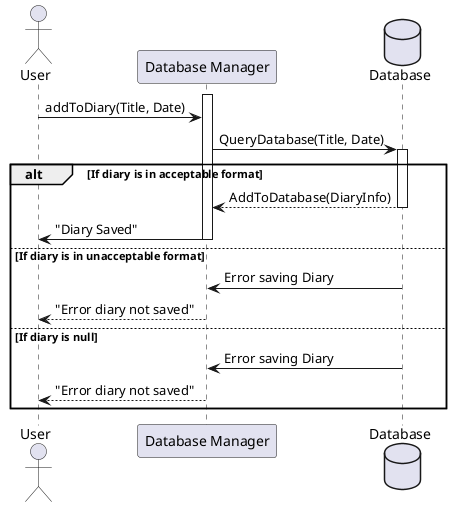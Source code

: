 @startuml SequenceDiagram Login


actor User
participant "Database Manager"
database "Database"
activate "Database Manager"

User -> "Database Manager" : addToDiary(Title, Date)

"Database Manager" -> Database : QueryDatabase(Title, Date)
activate "Database"

alt If diary is in acceptable format
"Database" --> "Database Manager" :  AddToDatabase(DiaryInfo)
deactivate "Database"
"Database Manager" -> User : "Diary Saved"
deactivate "Database Manager"


else If diary is in unacceptable format
"Database" -> "Database Manager" : Error saving Diary
"Database Manager" --> User : "Error diary not saved"

else If diary is null
"Database" -> "Database Manager" : Error saving Diary
"Database Manager" --> User : "Error diary not saved"


end
@enduml